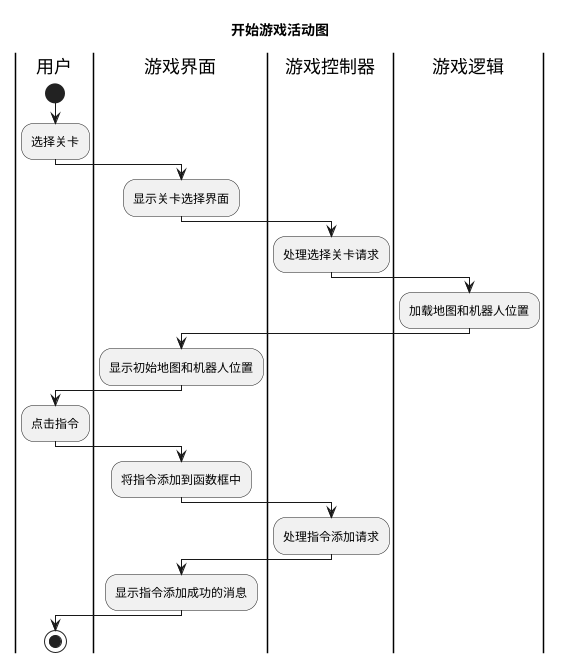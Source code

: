 '最终版
@startuml
title 开始游戏活动图
|用户|

start
:选择关卡;
|游戏界面|
:显示关卡选择界面;
|游戏控制器|
:处理选择关卡请求;
|游戏逻辑|
:加载地图和机器人位置;
|游戏界面|
:显示初始地图和机器人位置;
|用户|

:点击指令;
|游戏界面|
:将指令添加到函数框中;
|游戏控制器|
:处理指令添加请求;
|游戏界面|
:显示指令添加成功的消息;
|用户|

stop
@enduml
